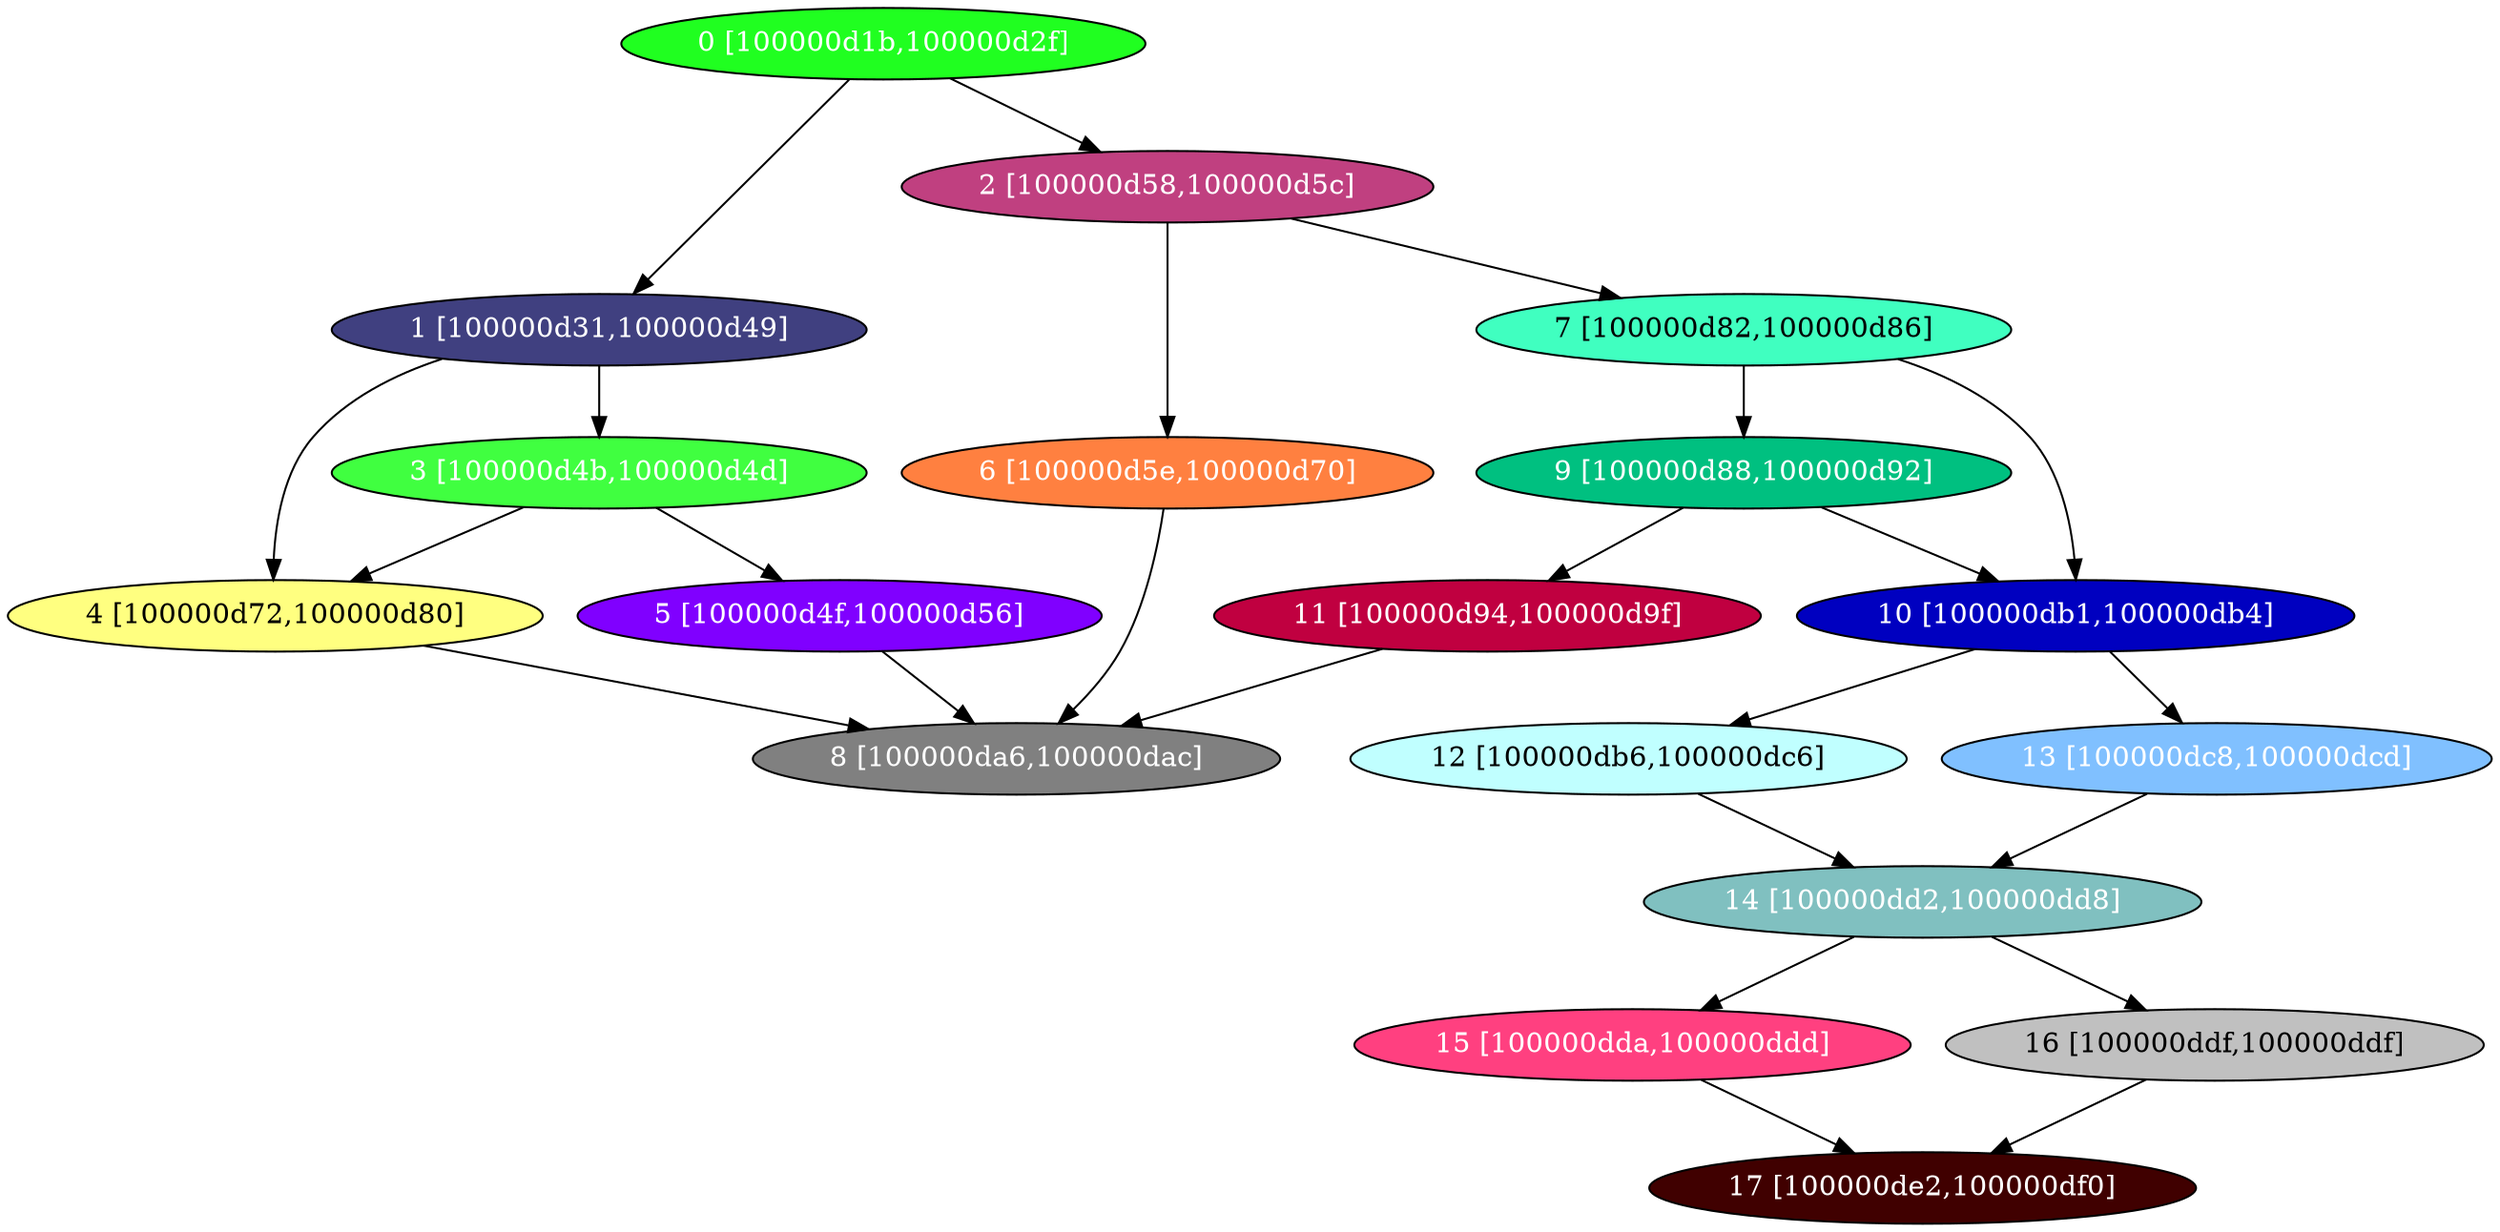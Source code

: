 diGraph hexdump{
	hexdump_0  [style=filled fillcolor="#20FF20" fontcolor="#ffffff" shape=oval label="0 [100000d1b,100000d2f]"]
	hexdump_1  [style=filled fillcolor="#404080" fontcolor="#ffffff" shape=oval label="1 [100000d31,100000d49]"]
	hexdump_2  [style=filled fillcolor="#C04080" fontcolor="#ffffff" shape=oval label="2 [100000d58,100000d5c]"]
	hexdump_3  [style=filled fillcolor="#40FF40" fontcolor="#ffffff" shape=oval label="3 [100000d4b,100000d4d]"]
	hexdump_4  [style=filled fillcolor="#FFFF80" fontcolor="#000000" shape=oval label="4 [100000d72,100000d80]"]
	hexdump_5  [style=filled fillcolor="#8000FF" fontcolor="#ffffff" shape=oval label="5 [100000d4f,100000d56]"]
	hexdump_6  [style=filled fillcolor="#FF8040" fontcolor="#ffffff" shape=oval label="6 [100000d5e,100000d70]"]
	hexdump_7  [style=filled fillcolor="#40FFC0" fontcolor="#000000" shape=oval label="7 [100000d82,100000d86]"]
	hexdump_8  [style=filled fillcolor="#808080" fontcolor="#ffffff" shape=oval label="8 [100000da6,100000dac]"]
	hexdump_9  [style=filled fillcolor="#00C080" fontcolor="#ffffff" shape=oval label="9 [100000d88,100000d92]"]
	hexdump_a  [style=filled fillcolor="#0000C0" fontcolor="#ffffff" shape=oval label="10 [100000db1,100000db4]"]
	hexdump_b  [style=filled fillcolor="#C00040" fontcolor="#ffffff" shape=oval label="11 [100000d94,100000d9f]"]
	hexdump_c  [style=filled fillcolor="#C0FFFF" fontcolor="#000000" shape=oval label="12 [100000db6,100000dc6]"]
	hexdump_d  [style=filled fillcolor="#80C0FF" fontcolor="#ffffff" shape=oval label="13 [100000dc8,100000dcd]"]
	hexdump_e  [style=filled fillcolor="#80C0C0" fontcolor="#ffffff" shape=oval label="14 [100000dd2,100000dd8]"]
	hexdump_f  [style=filled fillcolor="#FF4080" fontcolor="#ffffff" shape=oval label="15 [100000dda,100000ddd]"]
	hexdump_10  [style=filled fillcolor="#C0C0C0" fontcolor="#000000" shape=oval label="16 [100000ddf,100000ddf]"]
	hexdump_11  [style=filled fillcolor="#400000" fontcolor="#ffffff" shape=oval label="17 [100000de2,100000df0]"]

	hexdump_0 -> hexdump_1
	hexdump_0 -> hexdump_2
	hexdump_1 -> hexdump_3
	hexdump_1 -> hexdump_4
	hexdump_2 -> hexdump_6
	hexdump_2 -> hexdump_7
	hexdump_3 -> hexdump_4
	hexdump_3 -> hexdump_5
	hexdump_4 -> hexdump_8
	hexdump_5 -> hexdump_8
	hexdump_6 -> hexdump_8
	hexdump_7 -> hexdump_9
	hexdump_7 -> hexdump_a
	hexdump_9 -> hexdump_a
	hexdump_9 -> hexdump_b
	hexdump_a -> hexdump_c
	hexdump_a -> hexdump_d
	hexdump_b -> hexdump_8
	hexdump_c -> hexdump_e
	hexdump_d -> hexdump_e
	hexdump_e -> hexdump_f
	hexdump_e -> hexdump_10
	hexdump_f -> hexdump_11
	hexdump_10 -> hexdump_11
}
